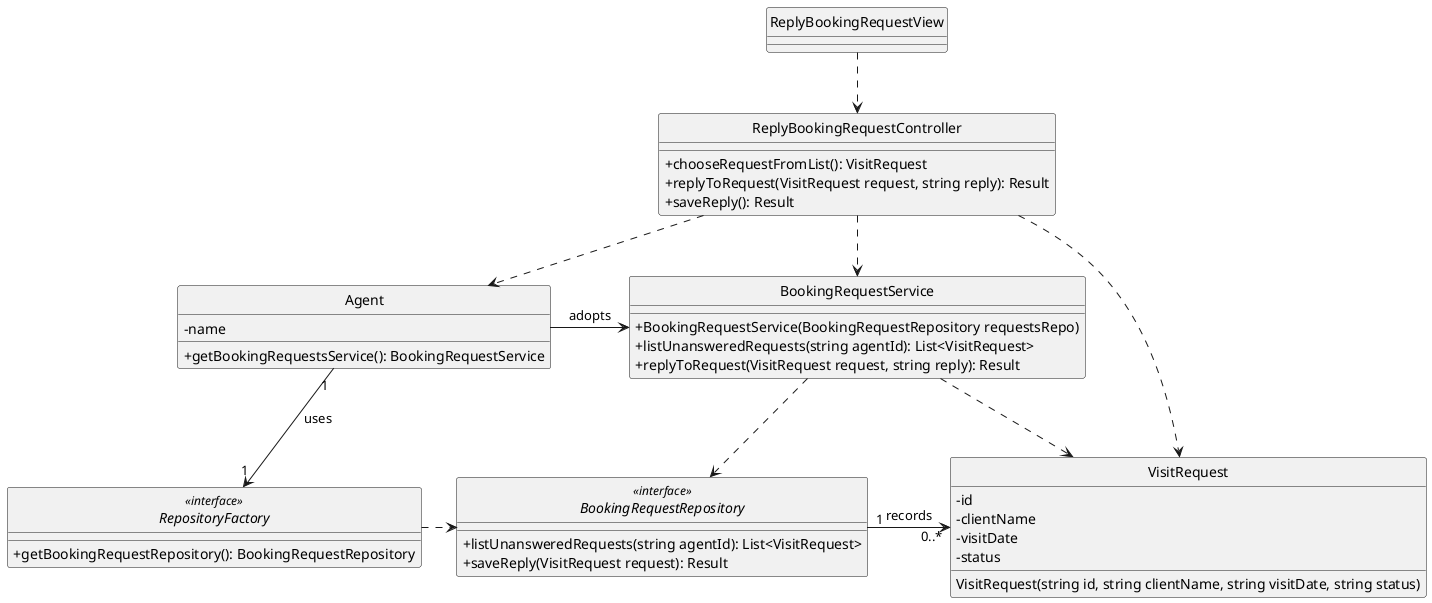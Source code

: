 @startuml
'https://plantuml.com/class-diagram

hide circle
skinparam classAttributeIconSize 0

class ReplyBookingRequestView {
}

class ReplyBookingRequestController {
    +chooseRequestFromList(): VisitRequest
    +replyToRequest(VisitRequest request, string reply): Result
    +saveReply(): Result
}

class Agent {
    - name
    +getBookingRequestsService(): BookingRequestService
}

class BookingRequestService {
+ BookingRequestService(BookingRequestRepository requestsRepo)
+ listUnansweredRequests(string agentId): List<VisitRequest>
+ replyToRequest(VisitRequest request, string reply): Result
}

interface BookingRequestRepository <<interface>> {
+ listUnansweredRequests(string agentId): List<VisitRequest>
+ saveReply(VisitRequest request): Result
}

interface RepositoryFactory <<interface>> {
+ getBookingRequestRepository(): BookingRequestRepository
}

class VisitRequest {
    - id
    - clientName
    - visitDate
    - status
    VisitRequest(string id, string clientName, string visitDate, string status)
}

Agent "1" -down-> "1" RepositoryFactory:  uses
BookingRequestRepository "1" -right-> "0..*" VisitRequest:  records

ReplyBookingRequestView ..> ReplyBookingRequestController
ReplyBookingRequestController ..> Agent
ReplyBookingRequestController ..> BookingRequestService
BookingRequestService ..> BookingRequestRepository
BookingRequestService ..> VisitRequest
ReplyBookingRequestController ..> VisitRequest

Agent -> BookingRequestService: adopts
RepositoryFactory .right.> BookingRequestRepository

@enduml
